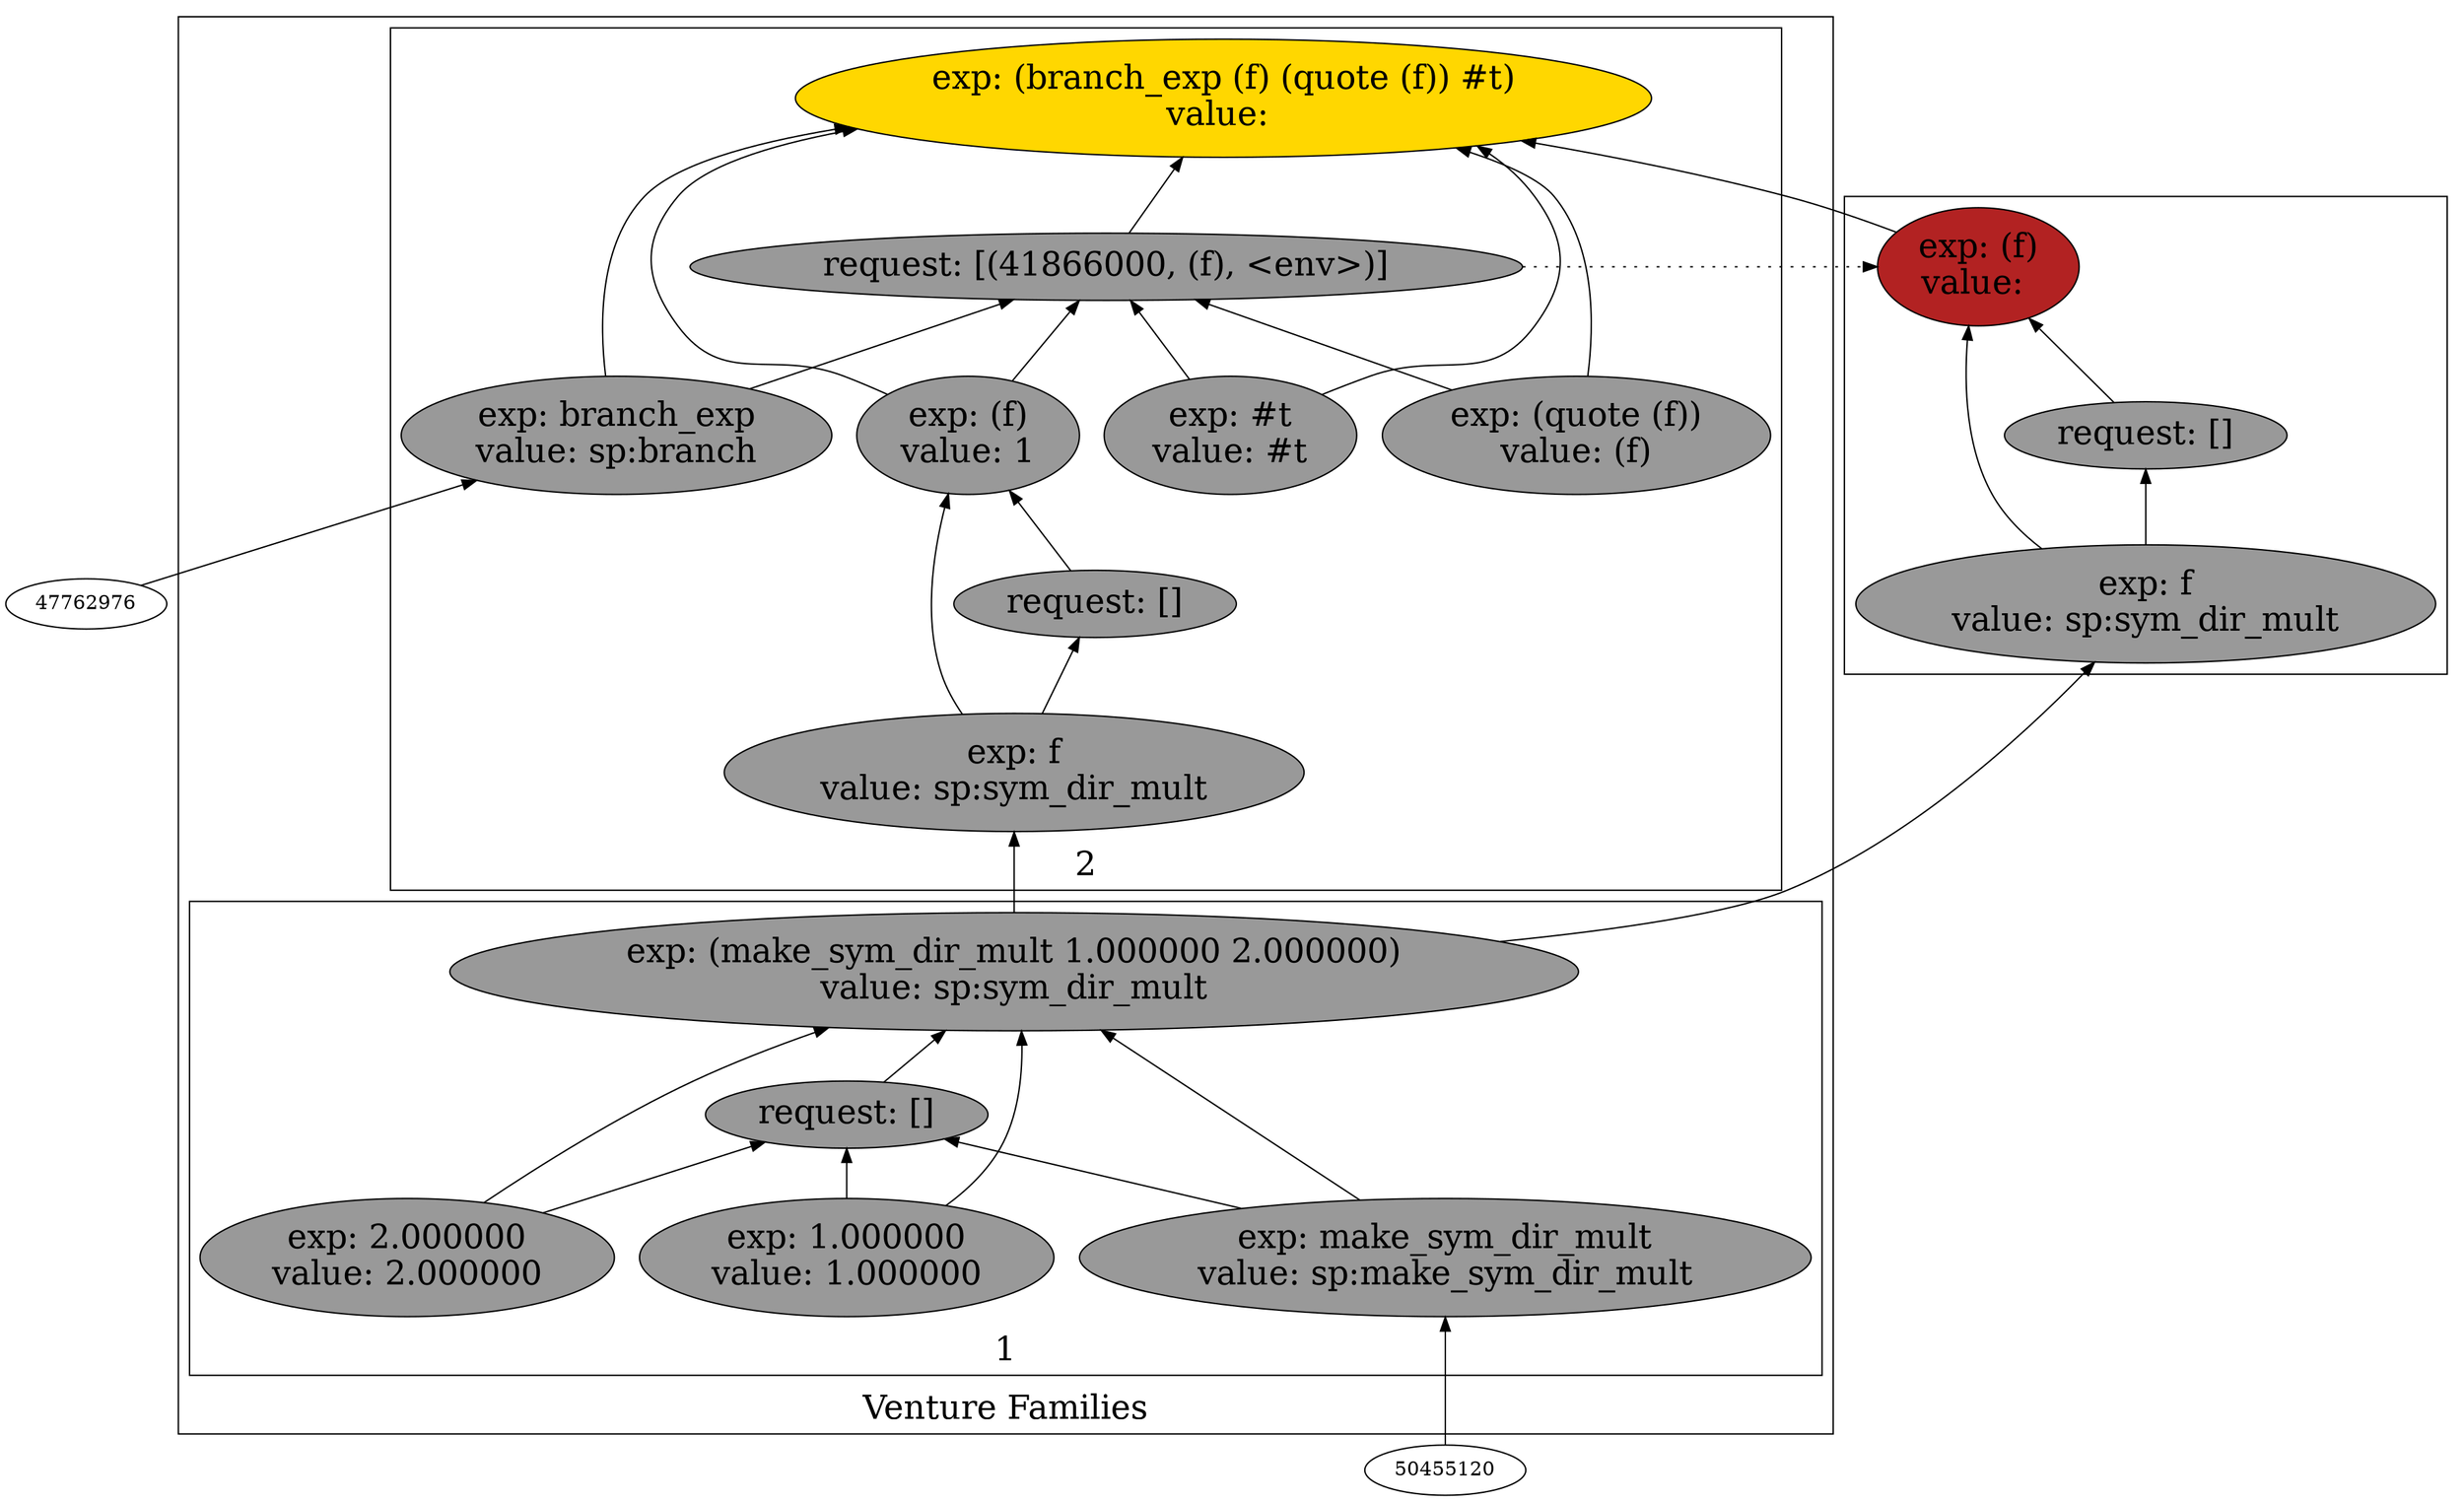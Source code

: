 digraph {
rankdir=BT
fontsize=24
subgraph cluster1 {
label="Venture Families"
subgraph cluster2 {
label="1"
"44708496"["fillcolor"="grey60" "fontsize"="24" "label"="exp: (make_sym_dir_mult 1.000000 2.000000)\nvalue: sp:sym_dir_mult" "shape"="ellipse" "style"="filled" ]
"52341248"["fillcolor"="grey60" "fontsize"="24" "label"="request: []" "shape"="ellipse" "style"="filled" ]
"45671424"["fillcolor"="grey60" "fontsize"="24" "label"="exp: make_sym_dir_mult\nvalue: sp:make_sym_dir_mult" "shape"="ellipse" "style"="filled" ]
"44783120"["fillcolor"="grey60" "fontsize"="24" "label"="exp: 1.000000\nvalue: 1.000000" "shape"="ellipse" "style"="filled" ]
"49423840"["fillcolor"="grey60" "fontsize"="24" "label"="exp: 2.000000\nvalue: 2.000000" "shape"="ellipse" "style"="filled" ]
}

subgraph cluster3 {
label="2"
"39368448"["fillcolor"="gold" "fontsize"="24" "label"="exp: (branch_exp (f) (quote (f)) #t)\nvalue: " "shape"="ellipse" "style"="filled" ]
"41866000"["fillcolor"="grey60" "fontsize"="24" "label"="request: [(41866000, (f), <env>)]" "shape"="ellipse" "style"="filled" ]
"41425952"["fillcolor"="grey60" "fontsize"="24" "label"="exp: branch_exp\nvalue: sp:branch" "shape"="ellipse" "style"="filled" ]
"42065808"["fillcolor"="grey60" "fontsize"="24" "label"="exp: (f)\nvalue: 1" "shape"="ellipse" "style"="filled" ]
"41862880"["fillcolor"="grey60" "fontsize"="24" "label"="request: []" "shape"="ellipse" "style"="filled" ]
"41891216"["fillcolor"="grey60" "fontsize"="24" "label"="exp: f\nvalue: sp:sym_dir_mult" "shape"="ellipse" "style"="filled" ]
"40466096"["fillcolor"="grey60" "fontsize"="24" "label"="exp: (quote (f))\nvalue: (f)" "shape"="ellipse" "style"="filled" ]
"44684320"["fillcolor"="grey60" "fontsize"="24" "label"="exp: #t\nvalue: #t" "shape"="ellipse" "style"="filled" ]
}

}

subgraph cluster4 {
label=""
"41497248"["fillcolor"="firebrick" "fontsize"="24" "label"="exp: (f)\nvalue: " "shape"="ellipse" "style"="filled" ]
"43605376"["fillcolor"="grey60" "fontsize"="24" "label"="request: []" "shape"="ellipse" "style"="filled" ]
"42299664"["fillcolor"="grey60" "fontsize"="24" "label"="exp: f\nvalue: sp:sym_dir_mult" "shape"="ellipse" "style"="filled" ]
}

"41425952" -> "39368448"["arrowhead"="normal" "color"="black" "constraint"="true" "style"="solid" ]
"41425952" -> "41866000"["arrowhead"="normal" "color"="black" "constraint"="true" "style"="solid" ]
"47762976" -> "41425952"["arrowhead"="normal" "color"="black" "constraint"="true" "style"="solid" ]
"42065808" -> "39368448"["arrowhead"="normal" "color"="black" "constraint"="true" "style"="solid" ]
"42065808" -> "41866000"["arrowhead"="normal" "color"="black" "constraint"="true" "style"="solid" ]
"41891216" -> "42065808"["arrowhead"="normal" "color"="black" "constraint"="true" "style"="solid" ]
"41891216" -> "41862880"["arrowhead"="normal" "color"="black" "constraint"="true" "style"="solid" ]
"44708496" -> "41891216"["arrowhead"="normal" "color"="black" "constraint"="true" "style"="solid" ]
"41862880" -> "42065808"["arrowhead"="normal" "color"="black" "constraint"="true" "style"="solid" ]
"40466096" -> "39368448"["arrowhead"="normal" "color"="black" "constraint"="true" "style"="solid" ]
"40466096" -> "41866000"["arrowhead"="normal" "color"="black" "constraint"="true" "style"="solid" ]
"44684320" -> "39368448"["arrowhead"="normal" "color"="black" "constraint"="true" "style"="solid" ]
"44684320" -> "41866000"["arrowhead"="normal" "color"="black" "constraint"="true" "style"="solid" ]
"41866000" -> "39368448"["arrowhead"="normal" "color"="black" "constraint"="true" "style"="solid" ]
"41497248" -> "39368448"["arrowhead"="normal" "color"="black" "constraint"="true" "style"="solid" ]
"41866000" -> "41497248"["arrowhead"="normal" "color"="black" "constraint"="false" "style"="dotted" ]
"42299664" -> "41497248"["arrowhead"="normal" "color"="black" "constraint"="true" "style"="solid" ]
"42299664" -> "43605376"["arrowhead"="normal" "color"="black" "constraint"="true" "style"="solid" ]
"44708496" -> "42299664"["arrowhead"="normal" "color"="black" "constraint"="true" "style"="solid" ]
"43605376" -> "41497248"["arrowhead"="normal" "color"="black" "constraint"="true" "style"="solid" ]
"45671424" -> "44708496"["arrowhead"="normal" "color"="black" "constraint"="true" "style"="solid" ]
"45671424" -> "52341248"["arrowhead"="normal" "color"="black" "constraint"="true" "style"="solid" ]
"50455120" -> "45671424"["arrowhead"="normal" "color"="black" "constraint"="true" "style"="solid" ]
"44783120" -> "44708496"["arrowhead"="normal" "color"="black" "constraint"="true" "style"="solid" ]
"44783120" -> "52341248"["arrowhead"="normal" "color"="black" "constraint"="true" "style"="solid" ]
"49423840" -> "44708496"["arrowhead"="normal" "color"="black" "constraint"="true" "style"="solid" ]
"49423840" -> "52341248"["arrowhead"="normal" "color"="black" "constraint"="true" "style"="solid" ]
"52341248" -> "44708496"["arrowhead"="normal" "color"="black" "constraint"="true" "style"="solid" ]

}